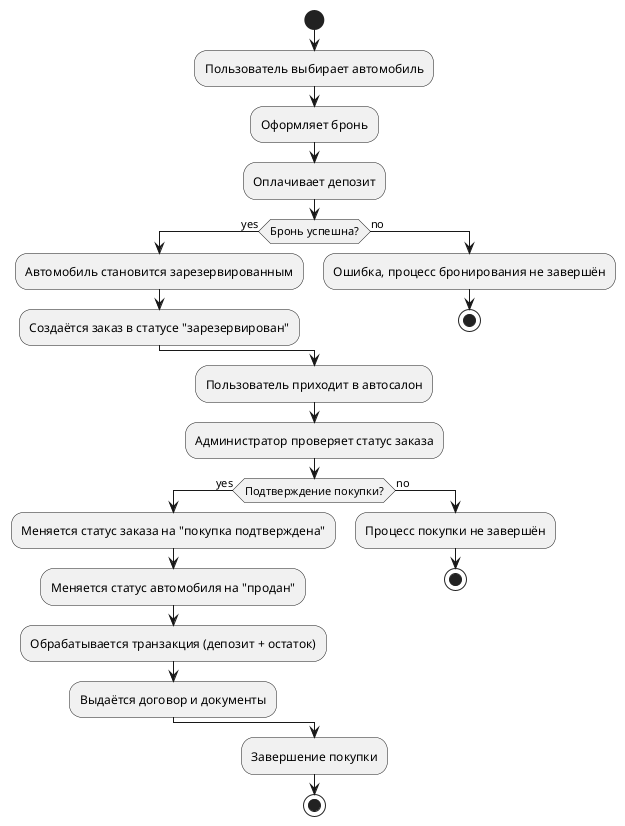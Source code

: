 @startuml

start

:Пользователь выбирает автомобиль;
:Оформляет бронь;
:Оплачивает депозит;

if (Бронь успешна?) then (yes)
  :Автомобиль становится зарезервированным;
  :Создаётся заказ в статусе "зарезервирован";
else (no)
  :Ошибка, процесс бронирования не завершён;
  stop
endif

:Пользователь приходит в автосалон;
:Администратор проверяет статус заказа;
if (Подтверждение покупки?) then (yes)
  :Меняется статус заказа на "покупка подтверждена";
  :Меняется статус автомобиля на "продан";
  :Обрабатывается транзакция (депозит + остаток);
  :Выдаётся договор и документы;
else (no)
  :Процесс покупки не завершён;
  stop
endif

:Завершение покупки;
stop

@enduml
